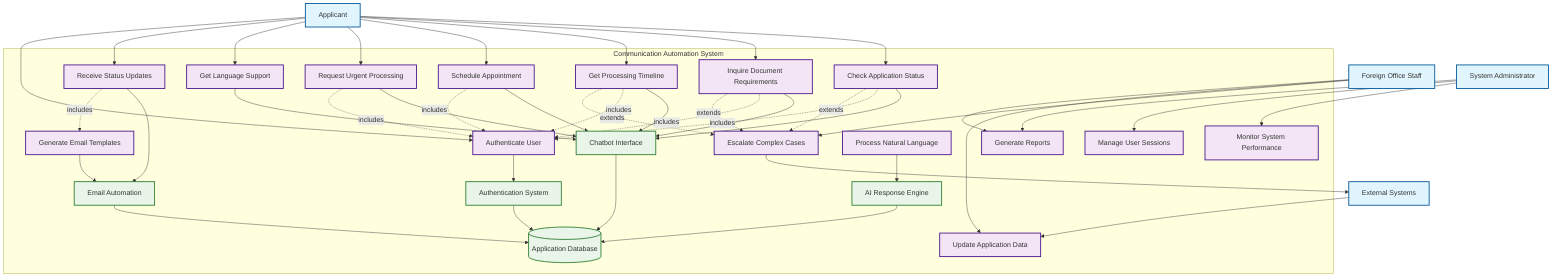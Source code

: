 graph TB
    %% Actors
    A[Applicant] 
    S[Foreign Office Staff]
    SA[System Administrator]
    ES[External Systems]
    
    %% System Boundary
    subgraph "Communication Automation System"
        %% Core Use Cases
        UC1[Check Application Status]
        UC2[Inquire Document Requirements]
        UC3[Get Processing Timeline]
        UC4[Schedule Appointment]
        UC5[Request Urgent Processing]
        UC6[Get Language Support]
        UC7[Receive Status Updates]
        UC8[Generate Email Templates]
        UC9[Escalate Complex Cases]
        UC10[Monitor System Performance]
        UC11[Update Application Data]
        UC12[Manage User Sessions]
        UC13[Authenticate User]
        UC14[Process Natural Language]
        UC15[Generate Reports]
        
        %% System Components
        CB[Chatbot Interface]
        EA[Email Automation]
        DB[(Application Database)]
        AI[AI Response Engine]
        AUTH[Authentication System]
    end
    
    %% Actor-Use Case Relationships
    A --> UC1
    A --> UC2
    A --> UC3
    A --> UC4
    A --> UC5
    A --> UC6
    A --> UC7
    A --> UC13
    
    S --> UC9
    S --> UC11
    S --> UC15
    
    SA --> UC10
    SA --> UC12
    SA --> UC15
    
    %% System Internal Relationships
    UC1 --> CB
    UC2 --> CB
    UC3 --> CB
    UC4 --> CB
    UC5 --> CB
    UC6 --> CB
    
    UC7 --> EA
    UC8 --> EA
    
    UC13 --> AUTH
    UC14 --> AI
    
    CB --> DB
    EA --> DB
    AUTH --> DB
    AI --> DB
    
    %% External System Integration
    ES --> UC11
    UC9 --> ES
    
    %% Include/Extend Relationships
    UC1 -.->|includes| UC13
    UC2 -.->|includes| UC13
    UC3 -.->|includes| UC13
    UC4 -.->|includes| UC13
    UC5 -.->|includes| UC13
    
    UC1 -.->|extends| UC9
    UC2 -.->|extends| UC9
    UC3 -.->|extends| UC9
    
    UC7 -.->|includes| UC8
    
    %% Styling
    classDef actor fill:#e1f5fe,stroke:#01579b,stroke-width:2px
    classDef usecase fill:#f3e5f5,stroke:#4a148c,stroke-width:2px
    classDef system fill:#e8f5e8,stroke:#2e7d32,stroke-width:2px
    
    class A,S,SA,ES actor
    class UC1,UC2,UC3,UC4,UC5,UC6,UC7,UC8,UC9,UC10,UC11,UC12,UC13,UC14,UC15 usecase
    class CB,EA,DB,AI,AUTH system